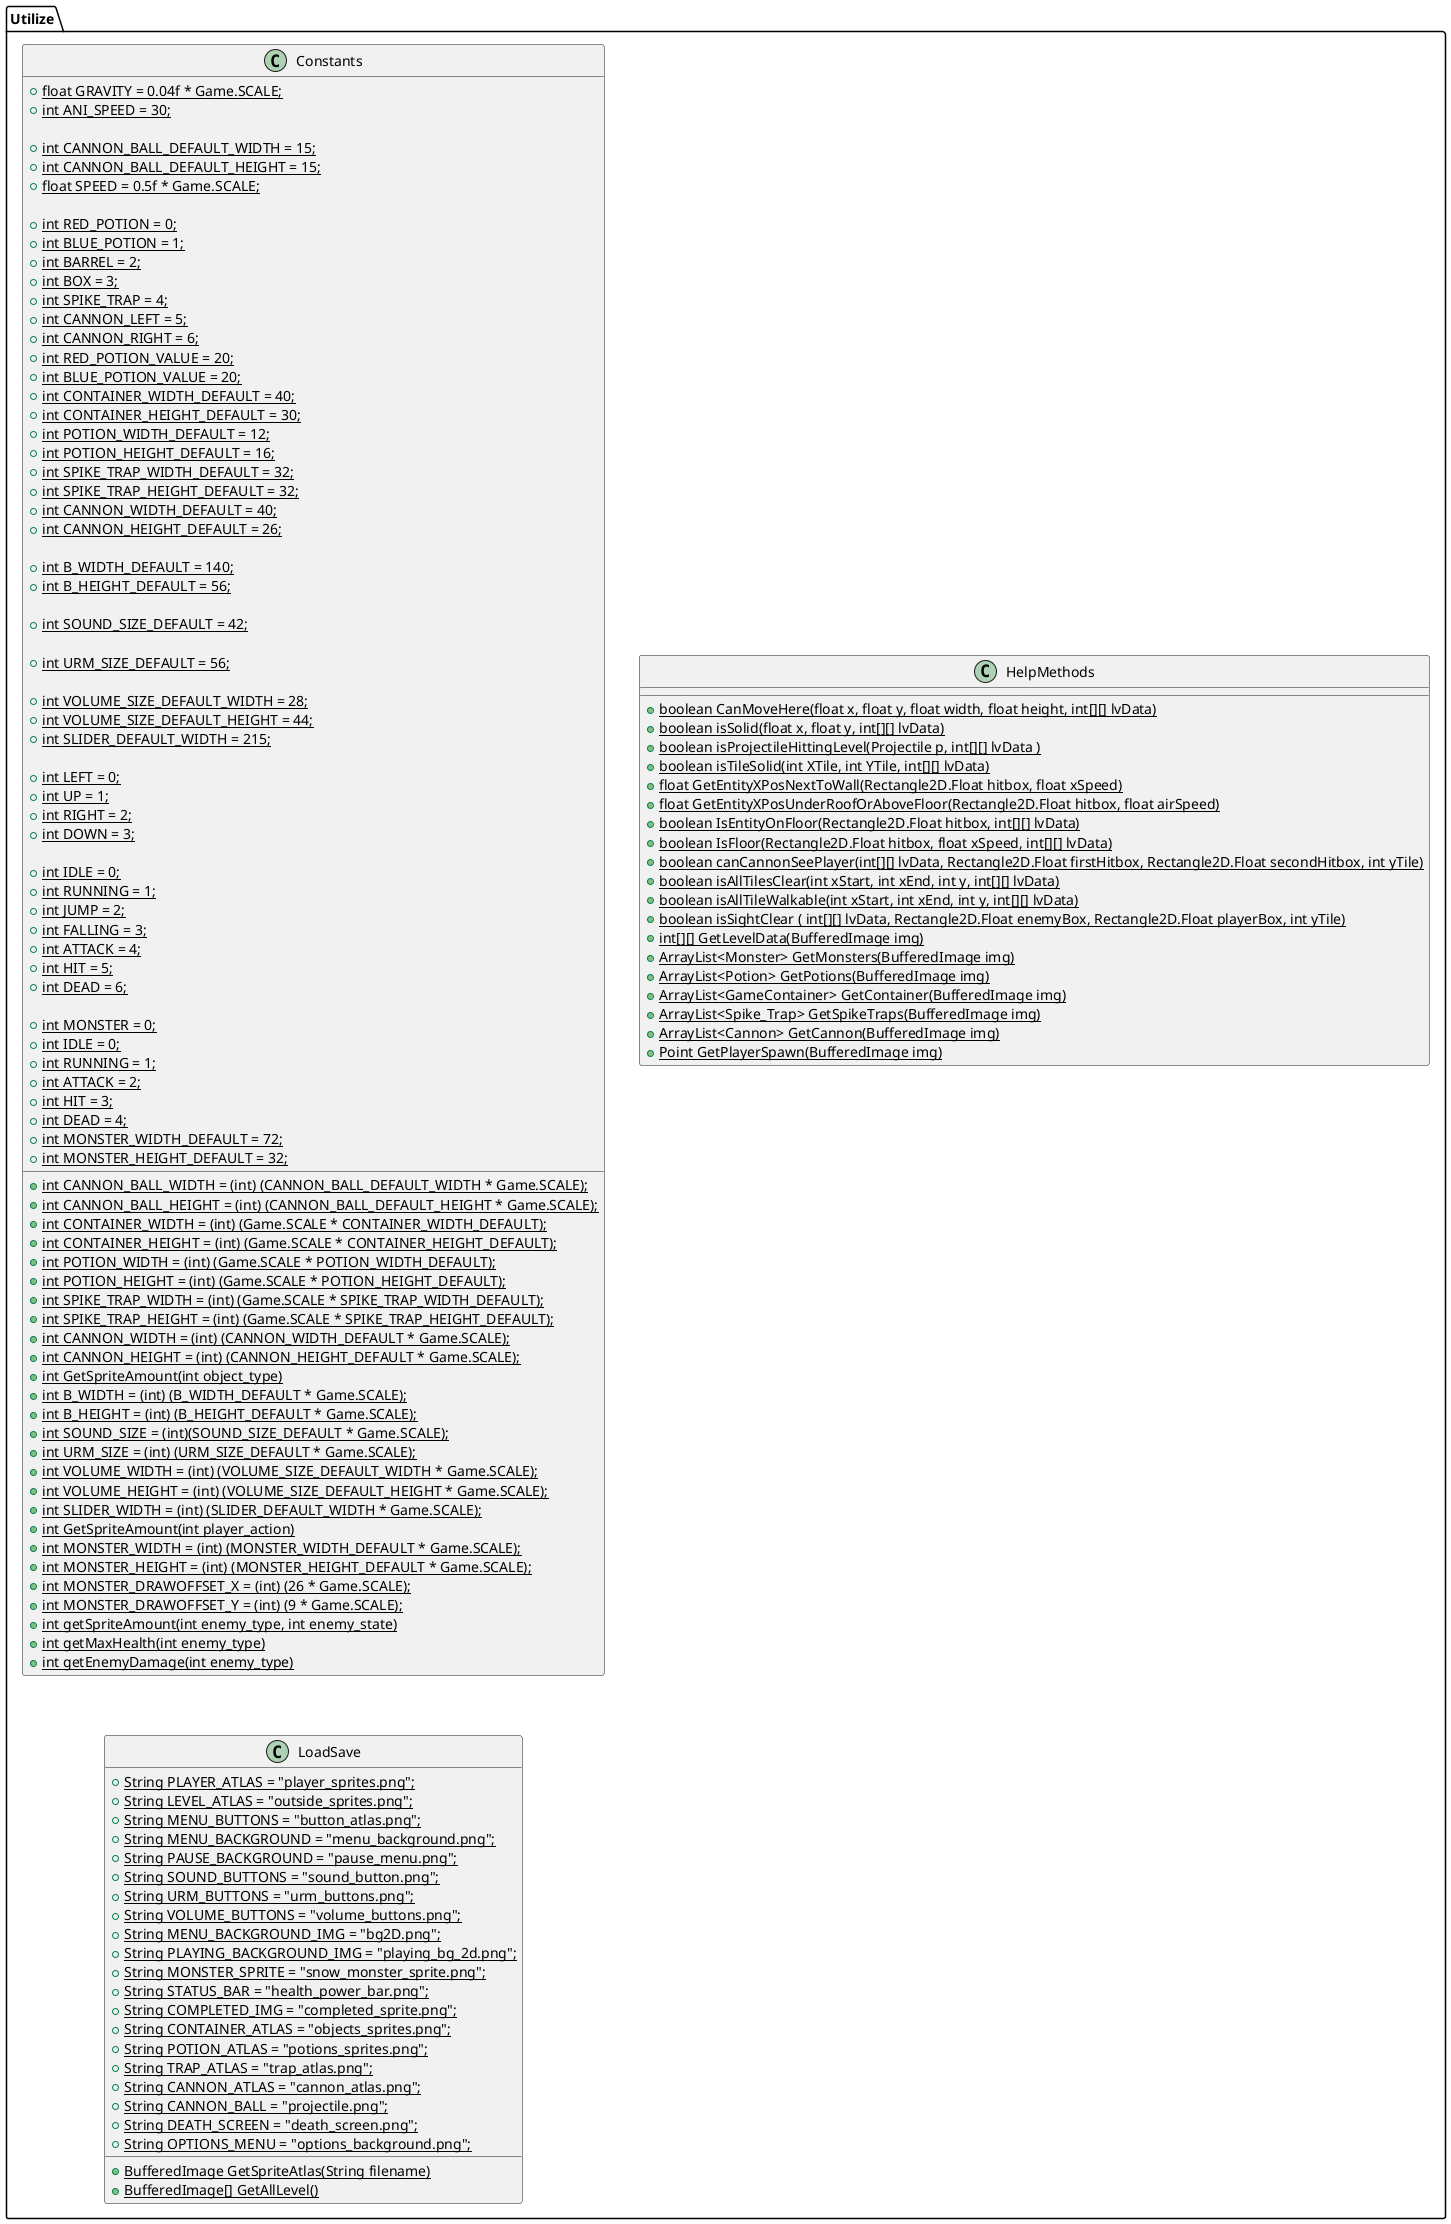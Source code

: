 @startuml
package Utilize{
    class Constants {
        + {static}  float GRAVITY = 0.04f * Game.SCALE;
        + {static}  int ANI_SPEED = 30;

        + {static}  int CANNON_BALL_DEFAULT_WIDTH = 15;
        + {static}  int CANNON_BALL_DEFAULT_HEIGHT = 15;
        + {static}  int CANNON_BALL_WIDTH = (int) (CANNON_BALL_DEFAULT_WIDTH * Game.SCALE);
        + {static}  int CANNON_BALL_HEIGHT = (int) (CANNON_BALL_DEFAULT_HEIGHT * Game.SCALE);
        + {static}  float SPEED = 0.5f * Game.SCALE;

        + {static}  int RED_POTION = 0;
        + {static}  int BLUE_POTION = 1;
        + {static}  int BARREL = 2;
        + {static}  int BOX = 3;
        + {static}  int SPIKE_TRAP = 4;
        + {static}  int CANNON_LEFT = 5;
        + {static}  int CANNON_RIGHT = 6;
        + {static}  int RED_POTION_VALUE = 20;
        + {static}  int BLUE_POTION_VALUE = 20;
        + {static}  int CONTAINER_WIDTH_DEFAULT = 40;
        + {static}  int CONTAINER_HEIGHT_DEFAULT = 30;
        + {static}  int CONTAINER_WIDTH = (int) (Game.SCALE * CONTAINER_WIDTH_DEFAULT);
        + {static}  int CONTAINER_HEIGHT = (int) (Game.SCALE * CONTAINER_HEIGHT_DEFAULT);
        + {static}  int POTION_WIDTH_DEFAULT = 12;
        + {static}  int POTION_HEIGHT_DEFAULT = 16;
        + {static}  int POTION_WIDTH = (int) (Game.SCALE * POTION_WIDTH_DEFAULT);
        + {static}  int POTION_HEIGHT = (int) (Game.SCALE * POTION_HEIGHT_DEFAULT);
        + {static}  int SPIKE_TRAP_WIDTH_DEFAULT = 32;
        + {static}  int SPIKE_TRAP_HEIGHT_DEFAULT = 32;
        + {static}  int SPIKE_TRAP_WIDTH = (int) (Game.SCALE * SPIKE_TRAP_WIDTH_DEFAULT);
        + {static}  int SPIKE_TRAP_HEIGHT = (int) (Game.SCALE * SPIKE_TRAP_HEIGHT_DEFAULT);
        + {static}  int CANNON_WIDTH_DEFAULT = 40;
        + {static}  int CANNON_HEIGHT_DEFAULT = 26;
        + {static}  int CANNON_WIDTH = (int) (CANNON_WIDTH_DEFAULT * Game.SCALE);
        + {static}  int CANNON_HEIGHT = (int) (CANNON_HEIGHT_DEFAULT * Game.SCALE);
            + {static} int GetSpriteAmount(int object_type)

        + {static}  int B_WIDTH_DEFAULT = 140;
        + {static}  int B_HEIGHT_DEFAULT = 56;
        + {static}  int B_WIDTH = (int) (B_WIDTH_DEFAULT * Game.SCALE);
        + {static}  int B_HEIGHT = (int) (B_HEIGHT_DEFAULT * Game.SCALE);

        + {static}  int SOUND_SIZE_DEFAULT = 42;
        + {static}  int SOUND_SIZE = (int)(SOUND_SIZE_DEFAULT * Game.SCALE);

        + {static}  int URM_SIZE_DEFAULT = 56;
        + {static}  int URM_SIZE = (int) (URM_SIZE_DEFAULT * Game.SCALE);

        + {static}  int VOLUME_SIZE_DEFAULT_WIDTH = 28;
        + {static}  int VOLUME_SIZE_DEFAULT_HEIGHT = 44;
        + {static}  int SLIDER_DEFAULT_WIDTH = 215;
        + {static}  int VOLUME_WIDTH = (int) (VOLUME_SIZE_DEFAULT_WIDTH * Game.SCALE);
        + {static}  int VOLUME_HEIGHT = (int) (VOLUME_SIZE_DEFAULT_HEIGHT * Game.SCALE);
        + {static}  int SLIDER_WIDTH = (int) (SLIDER_DEFAULT_WIDTH * Game.SCALE);

        + {static}  int LEFT = 0;
        + {static}  int UP = 1;
        + {static}  int RIGHT = 2;
        + {static}  int DOWN = 3;

        + {static}  int IDLE = 0;
        + {static}  int RUNNING = 1;
        + {static}  int JUMP = 2;
        + {static}  int FALLING = 3;
        + {static}  int ATTACK = 4;
        + {static}  int HIT = 5;
        + {static}  int DEAD = 6;
             + {static} int GetSpriteAmount(int player_action)

        + {static}  int MONSTER = 0;
        + {static}  int IDLE = 0;
        + {static}  int RUNNING = 1;
        + {static}  int ATTACK = 2;
        + {static}  int HIT = 3;
        + {static}  int DEAD = 4;
        + {static}  int MONSTER_WIDTH_DEFAULT = 72;
        + {static}  int MONSTER_HEIGHT_DEFAULT = 32;
        + {static}  int MONSTER_WIDTH = (int) (MONSTER_WIDTH_DEFAULT * Game.SCALE);
        + {static}  int MONSTER_HEIGHT = (int) (MONSTER_HEIGHT_DEFAULT * Game.SCALE);
        + {static}  int MONSTER_DRAWOFFSET_X = (int) (26 * Game.SCALE);
        + {static}  int MONSTER_DRAWOFFSET_Y = (int) (9 * Game.SCALE);
            + {static} int getSpriteAmount(int enemy_type, int enemy_state)
            + {static} int getMaxHealth(int enemy_type)
            + {static} int getEnemyDamage(int enemy_type)
    }
'
'
    class HelpMethods {
        + {static} boolean CanMoveHere(float x, float y, float width, float height, int[][] lvData)
        + {static} boolean isSolid(float x, float y, int[][] lvData)
        + {static} boolean isProjectileHittingLevel(Projectile p, int[][] lvData )
        + {static} boolean isTileSolid(int XTile, int YTile, int[][] lvData)
        + {static} float GetEntityXPosNextToWall(Rectangle2D.Float hitbox, float xSpeed)
        + {static} float GetEntityXPosUnderRoofOrAboveFloor(Rectangle2D.Float hitbox, float airSpeed)
        + {static} boolean IsEntityOnFloor(Rectangle2D.Float hitbox, int[][] lvData)
        + {static} boolean IsFloor(Rectangle2D.Float hitbox, float xSpeed, int[][] lvData)
        + {static} boolean canCannonSeePlayer(int[][] lvData, Rectangle2D.Float firstHitbox, Rectangle2D.Float secondHitbox, int yTile)
        + {static} boolean isAllTilesClear(int xStart, int xEnd, int y, int[][] lvData)
        + {static} boolean isAllTileWalkable(int xStart, int xEnd, int y, int[][] lvData)
        + {static} boolean isSightClear ( int[][] lvData, Rectangle2D.Float enemyBox, Rectangle2D.Float playerBox, int yTile)
        + {static} int[][] GetLevelData(BufferedImage img)
        + {static} ArrayList<Monster> GetMonsters(BufferedImage img)
        + {static} ArrayList<Potion> GetPotions(BufferedImage img)
        + {static} ArrayList<GameContainer> GetContainer(BufferedImage img)
        + {static} ArrayList<Spike_Trap> GetSpikeTraps(BufferedImage img)
        + {static} ArrayList<Cannon> GetCannon(BufferedImage img)
        + {static} Point GetPlayerSpawn(BufferedImage img)
   }


    class LoadSave {
        + {static}  String PLAYER_ATLAS = "player_sprites.png";
        + {static}  String LEVEL_ATLAS = "outside_sprites.png";
        + {static}  String MENU_BUTTONS = "button_atlas.png";
        + {static}  String MENU_BACKGROUND = "menu_background.png";
        + {static}  String PAUSE_BACKGROUND = "pause_menu.png";
        + {static}  String SOUND_BUTTONS = "sound_button.png";
        + {static}  String URM_BUTTONS = "urm_buttons.png";
        + {static}  String VOLUME_BUTTONS = "volume_buttons.png";
        + {static}  String MENU_BACKGROUND_IMG = "bg2D.png";
        + {static}  String PLAYING_BACKGROUND_IMG = "playing_bg_2d.png";
        + {static}  String MONSTER_SPRITE = "snow_monster_sprite.png";
        + {static}  String STATUS_BAR = "health_power_bar.png";
        + {static}  String COMPLETED_IMG = "completed_sprite.png";
        + {static}  String CONTAINER_ATLAS = "objects_sprites.png";
        + {static}  String POTION_ATLAS = "potions_sprites.png";
        + {static}  String TRAP_ATLAS = "trap_atlas.png";
        + {static}  String CANNON_ATLAS = "cannon_atlas.png";
        + {static}  String CANNON_BALL = "projectile.png";
        + {static}  String DEATH_SCREEN = "death_screen.png";
        + {static}  String OPTIONS_MENU = "options_background.png";

            + {static} BufferedImage GetSpriteAtlas(String filename)
            + {static} BufferedImage[] GetAllLevel()
   }
}
@enduml